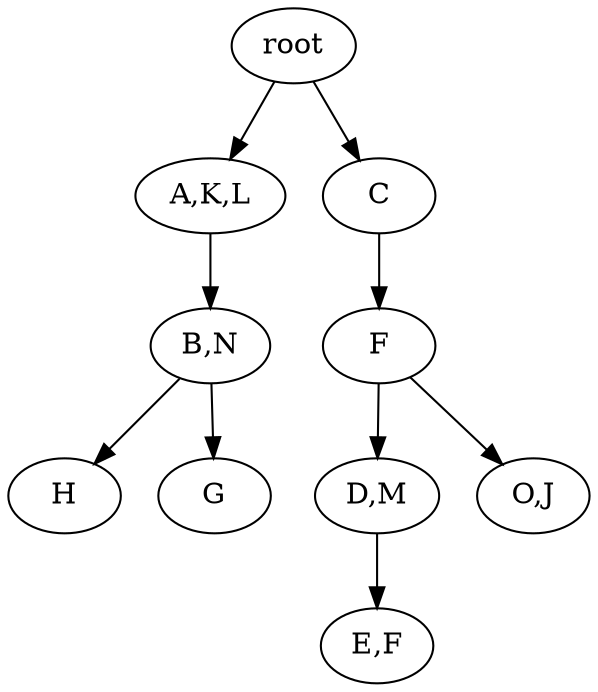 strict digraph G {
	graph [name=G];
	0	 [label=root];
	3	 [label="A,K,L"];
	0 -> 3;
	2	 [label=C];
	0 -> 2;
	4	 [label="B,N"];
	3 -> 4;
	6	 [label=H];
	4 -> 6;
	5	 [label=G];
	4 -> 5;
	7	 [label=F];
	2 -> 7;
	9	 [label="D,M"];
	10	 [label="E,F"];
	9 -> 10;
	7 -> 9;
	8	 [label="O,J"];
	7 -> 8;
}
